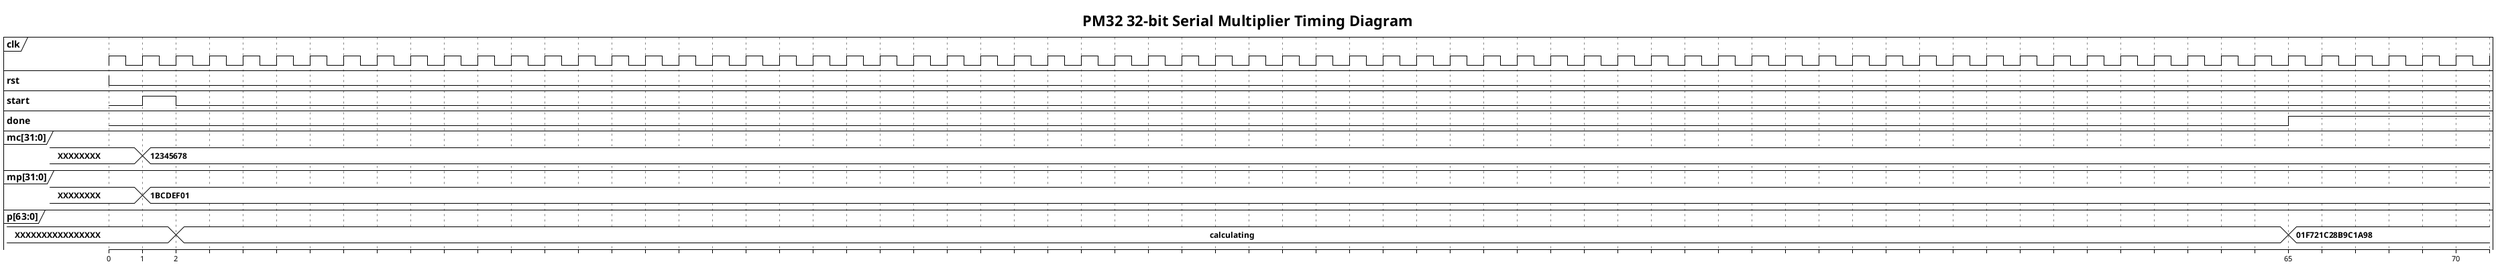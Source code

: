 @startuml PM32 Timing Diagram

!theme plain
title PM32 32-bit Serial Multiplier Timing Diagram

clock "clk" as clk with period 1

binary "rst" as rst
binary "start" as start
binary "done" as done
concise "mc[31:0]" as mc
concise "mp[31:0]" as mp
concise "p[63:0]" as p

rst is high
start is low
done is low
mc is "XXXXXXXX"
mp is "XXXXXXXX"
p is "XXXXXXXXXXXXXXXX"

@0
rst is low

@1
mc is "12345678"
mp is "1BCDEF01"
start is high

@2
start is low
p is "calculating"

@65
done is high
p is "01F721C28B9C1A98"

@70

@enduml